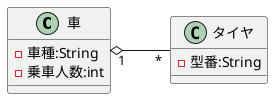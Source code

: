 @startuml
left to right direction
class 車 {
    - 車種:String
    - 乗車人数:int
}
class タイヤ {
    - 型番:String
}
車 "1" o-- "*" タイヤ
@enduml